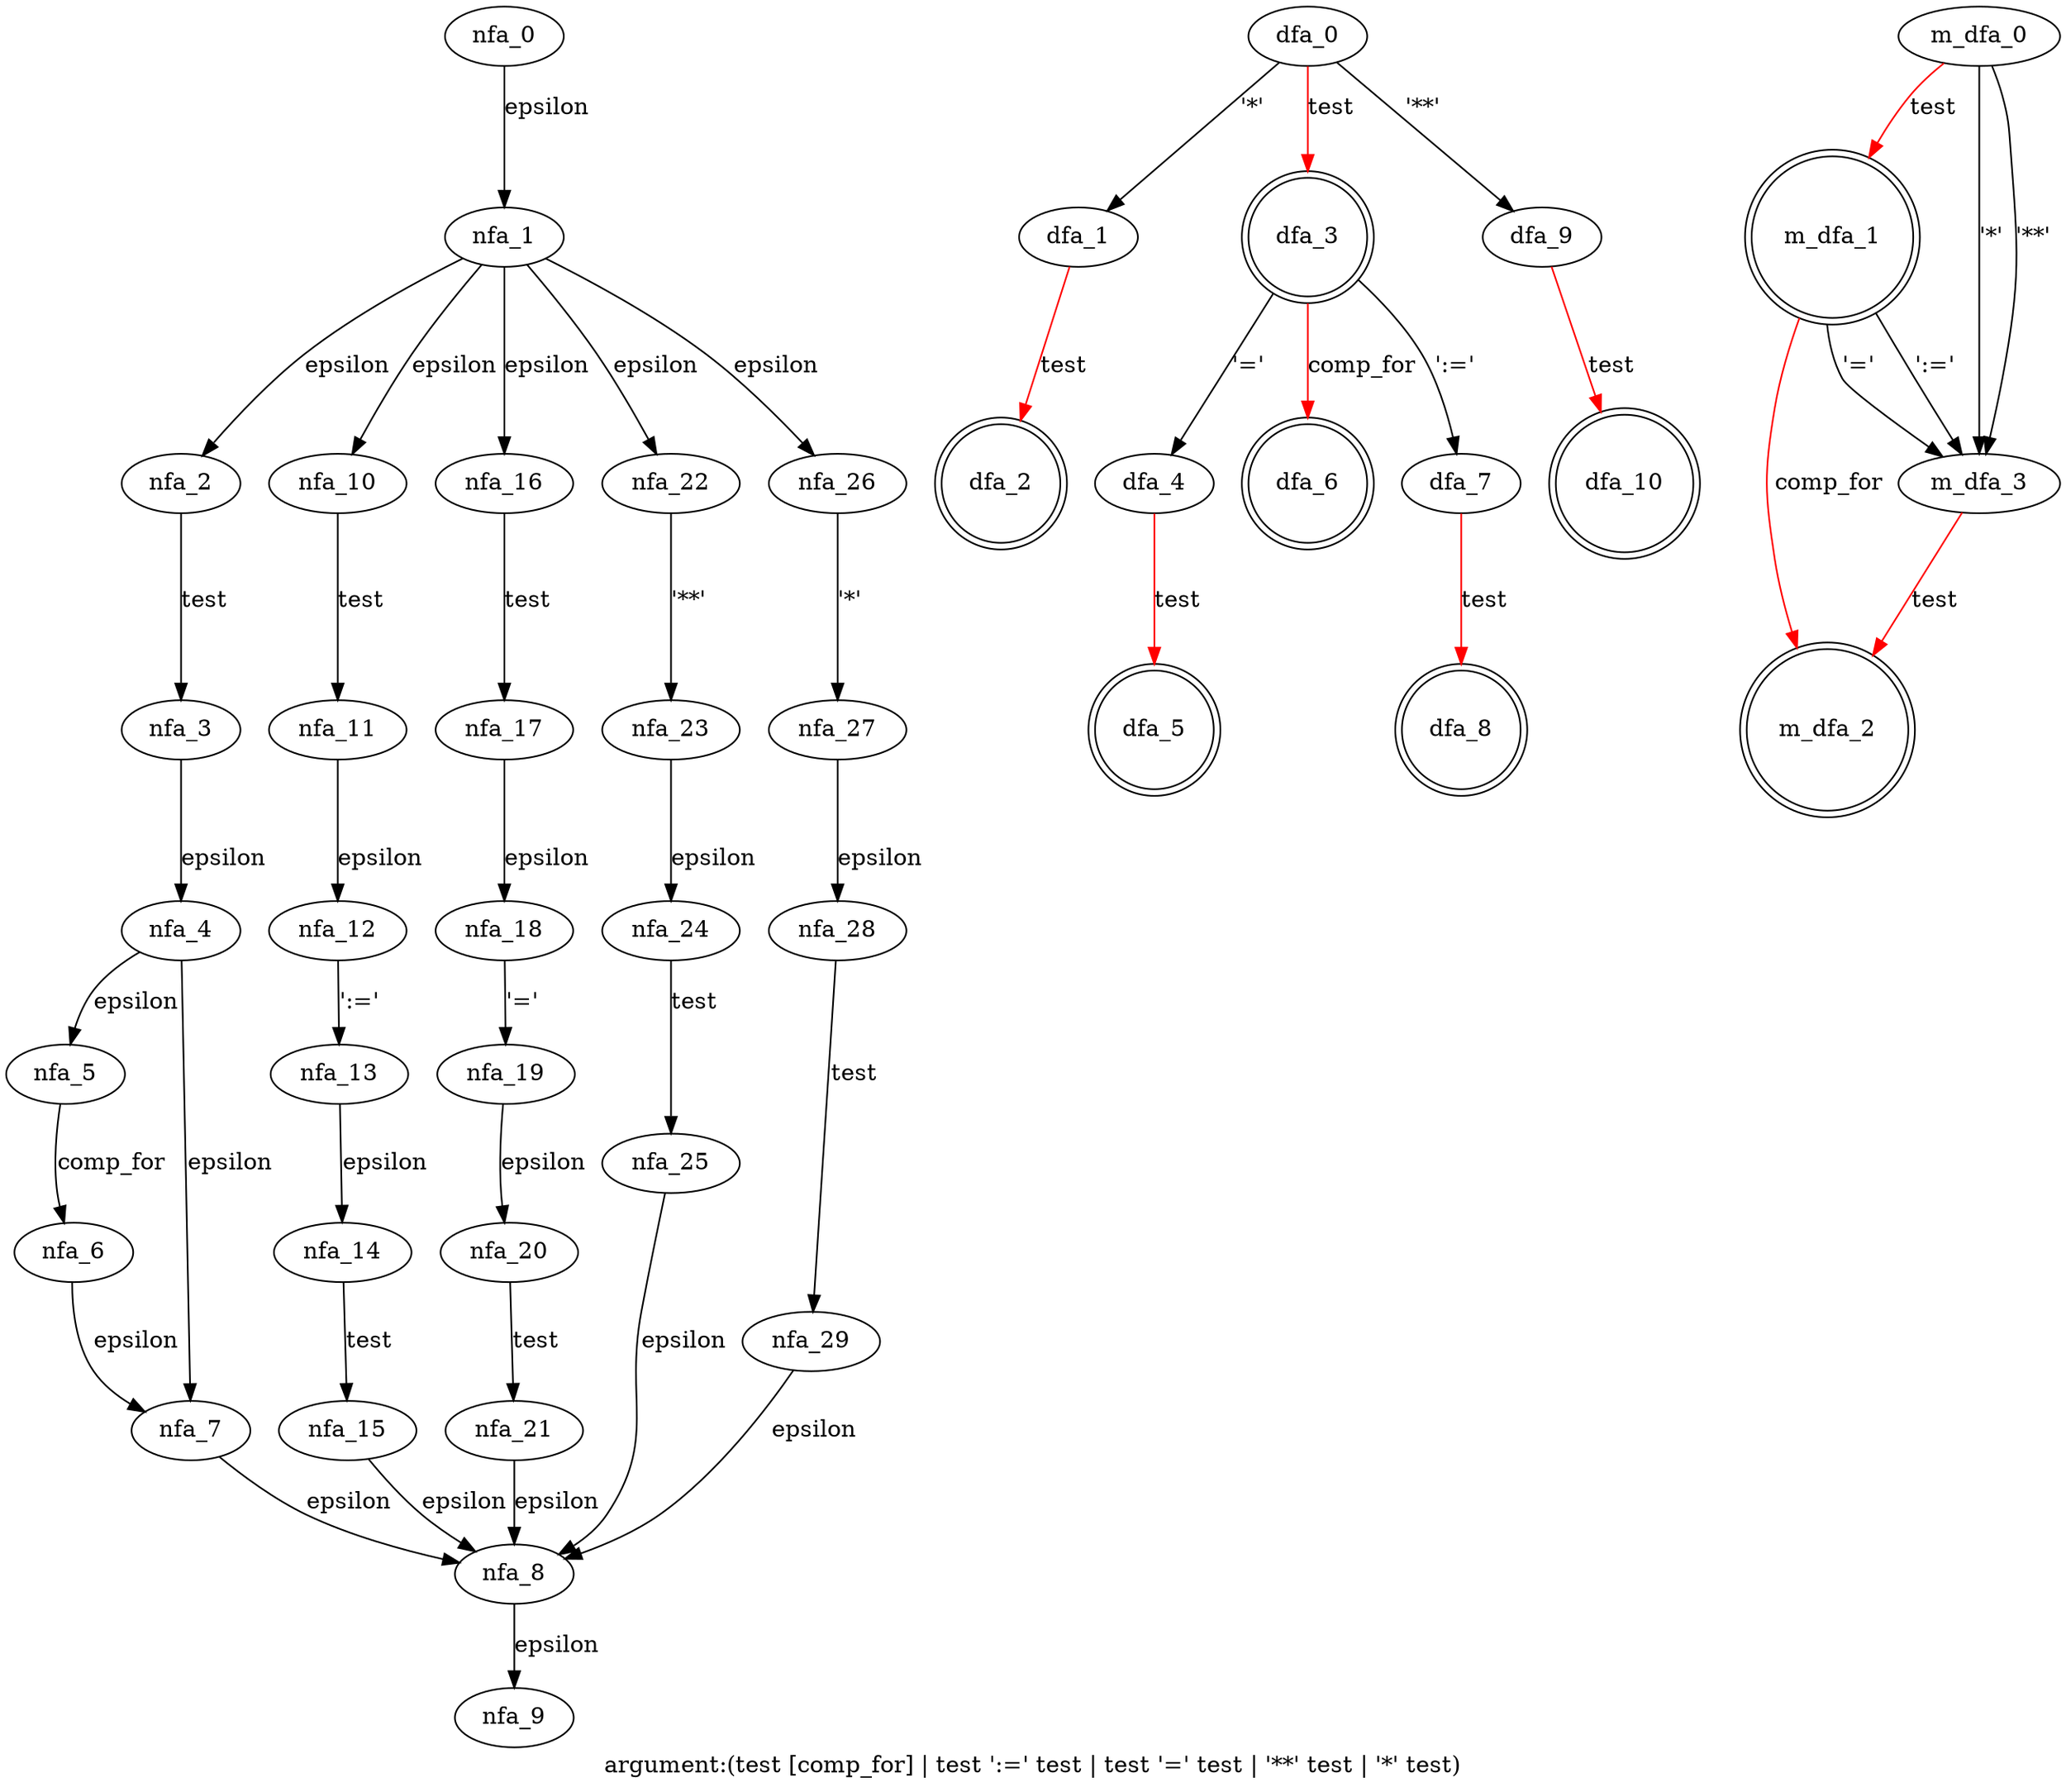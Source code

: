 digraph argument {
 graph[label="argument:(test [comp_for] | test ':=' test | test '=' test | '**' test | '*' test)"]
 subgraph argument_nfa {
  nfa_0->nfa_1[label="epsilon"]
  nfa_1->nfa_2[label="epsilon"]
  nfa_2->nfa_3[label="test"]
  nfa_3->nfa_4[label="epsilon"]
  nfa_4->nfa_5[label="epsilon"]
  nfa_5->nfa_6[label="comp_for"]
  nfa_6->nfa_7[label="epsilon"]
  nfa_7->nfa_8[label="epsilon"]
  nfa_8->nfa_9[label="epsilon"]
  nfa_4->nfa_7[label="epsilon"]
  nfa_1->nfa_10[label="epsilon"]
  nfa_10->nfa_11[label="test"]
  nfa_11->nfa_12[label="epsilon"]
  nfa_12->nfa_13[label="':='"]
  nfa_13->nfa_14[label="epsilon"]
  nfa_14->nfa_15[label="test"]
  nfa_15->nfa_8[label="epsilon"]
  nfa_1->nfa_16[label="epsilon"]
  nfa_16->nfa_17[label="test"]
  nfa_17->nfa_18[label="epsilon"]
  nfa_18->nfa_19[label="'='"]
  nfa_19->nfa_20[label="epsilon"]
  nfa_20->nfa_21[label="test"]
  nfa_21->nfa_8[label="epsilon"]
  nfa_1->nfa_22[label="epsilon"]
  nfa_22->nfa_23[label="'**'"]
  nfa_23->nfa_24[label="epsilon"]
  nfa_24->nfa_25[label="test"]
  nfa_25->nfa_8[label="epsilon"]
  nfa_1->nfa_26[label="epsilon"]
  nfa_26->nfa_27[label="'*'"]
  nfa_27->nfa_28[label="epsilon"]
  nfa_28->nfa_29[label="test"]
  nfa_29->nfa_8[label="epsilon"]
  }
 subgraph argument_dfa {
  dfa_0->dfa_1[label="'*'"]
  dfa_1->dfa_2[label="test",color=red]
  dfa_0->dfa_3[label="test",color=red]
  dfa_3->dfa_4[label="'='"]
  dfa_4->dfa_5[label="test",color=red]
  dfa_3->dfa_6[label="comp_for",color=red]
  dfa_3->dfa_7[label="':='"]
  dfa_7->dfa_8[label="test",color=red]
  dfa_0->dfa_9[label="'**'"]
  dfa_9->dfa_10[label="test",color=red]
  dfa_2[shape=doublecircle]
  dfa_3[shape=doublecircle]
  dfa_5[shape=doublecircle]
  dfa_6[shape=doublecircle]
  dfa_8[shape=doublecircle]
  dfa_10[shape=doublecircle]
  }
 subgraph argument_m_dfa {
  m_dfa_0->m_dfa_1[label="test",color=red]
  m_dfa_1->m_dfa_2[label="comp_for",color=red]
  m_dfa_1->m_dfa_3[label="'='"]
  m_dfa_3->m_dfa_2[label="test",color=red]
  m_dfa_1->m_dfa_3[label="':='"]
  m_dfa_0->m_dfa_3[label="'*'"]
  m_dfa_0->m_dfa_3[label="'**'"]
  m_dfa_1[shape=doublecircle]
  m_dfa_2[shape=doublecircle]
  }
}
